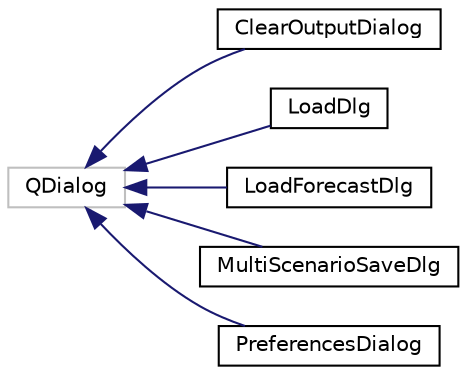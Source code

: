 digraph "Graphical Class Hierarchy"
{
 // LATEX_PDF_SIZE
  edge [fontname="Helvetica",fontsize="10",labelfontname="Helvetica",labelfontsize="10"];
  node [fontname="Helvetica",fontsize="10",shape=record];
  rankdir="LR";
  Node24 [label="QDialog",height=0.2,width=0.4,color="grey75", fillcolor="white", style="filled",tooltip=" "];
  Node24 -> Node0 [dir="back",color="midnightblue",fontsize="10",style="solid",fontname="Helvetica"];
  Node0 [label="ClearOutputDialog",height=0.2,width=0.4,color="black", fillcolor="white", style="filled",URL="$class_clear_output_dialog.html",tooltip="Clear Dialog."];
  Node24 -> Node26 [dir="back",color="midnightblue",fontsize="10",style="solid",fontname="Helvetica"];
  Node26 [label="LoadDlg",height=0.2,width=0.4,color="black", fillcolor="white", style="filled",URL="$class_load_dlg.html",tooltip="Defines the behavior and callback functionality for the Load Systems Dialog used in Setup Tab page 4."];
  Node24 -> Node27 [dir="back",color="midnightblue",fontsize="10",style="solid",fontname="Helvetica"];
  Node27 [label="LoadForecastDlg",height=0.2,width=0.4,color="black", fillcolor="white", style="filled",URL="$class_load_forecast_dlg.html",tooltip="Dialog to Load a Forecast."];
  Node24 -> Node28 [dir="back",color="midnightblue",fontsize="10",style="solid",fontname="Helvetica"];
  Node28 [label="MultiScenarioSaveDlg",height=0.2,width=0.4,color="black", fillcolor="white", style="filled",URL="$class_multi_scenario_save_dlg.html",tooltip="Dialog to Save Multiple Forecasts."];
  Node24 -> Node29 [dir="back",color="midnightblue",fontsize="10",style="solid",fontname="Helvetica"];
  Node29 [label="PreferencesDialog",height=0.2,width=0.4,color="black", fillcolor="white", style="filled",URL="$class_preferences_dialog.html",tooltip="Preferences Dialog."];
}
